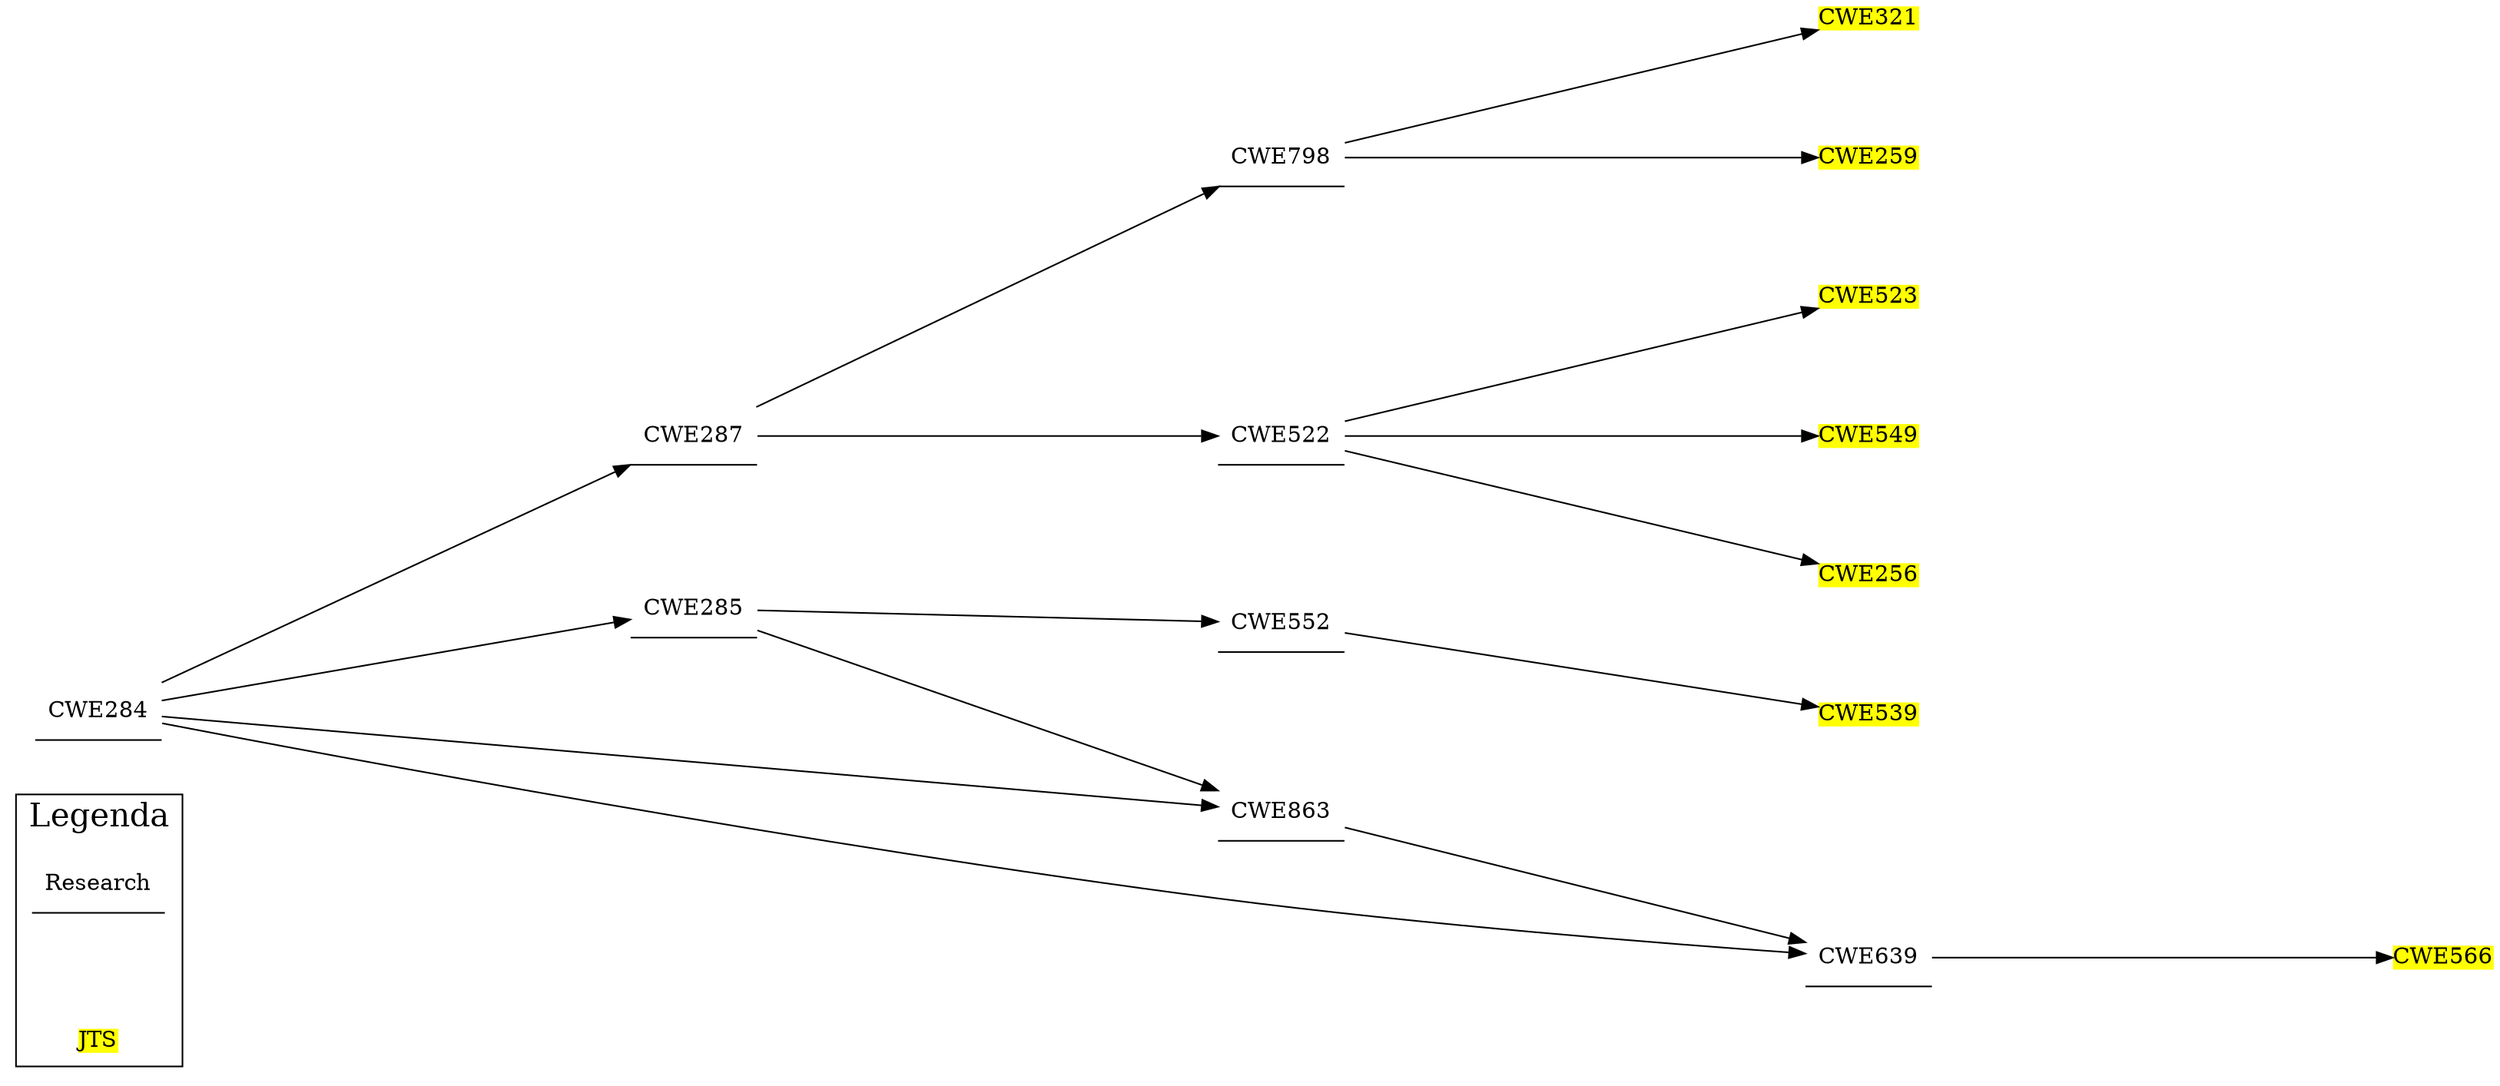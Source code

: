 digraph "Family Tree" {
	graph [nodesep=1 rankdir=LR ranksep=4 splines=true]
	subgraph clusterA {
		node [shape=plaintext]
		label=Legenda
		fontsize=20
		Research [label=Research color=black fillcolor=white shape=underline style=filled]
		JTS [label=JTS color=black fillcolor=yellow shape=plain style=filled]
	}
	CWE284 [label=CWE284 color=black fillcolor=white shape=underline style=filled]
	CWE639 [label=CWE639 color=black fillcolor=white shape=underline style=filled]
	CWE287 [label=CWE287 color=black fillcolor=white shape=underline style=filled]
	CWE285 [label=CWE285 color=black fillcolor=white shape=underline style=filled]
	CWE863 [label=CWE863 color=black fillcolor=white shape=underline style=filled]
	CWE566 [label=CWE566 color=black fillcolor=yellow shape=plain style=filled]
	CWE522 [label=CWE522 color=black fillcolor=white shape=underline style=filled]
	CWE798 [label=CWE798 color=black fillcolor=white shape=underline style=filled]
	CWE552 [label=CWE552 color=black fillcolor=white shape=underline style=filled]
	CWE256 [label=CWE256 color=black fillcolor=yellow shape=plain style=filled]
	CWE523 [label=CWE523 color=black fillcolor=yellow shape=plain style=filled]
	CWE549 [label=CWE549 color=black fillcolor=yellow shape=plain style=filled]
	CWE259 [label=CWE259 color=black fillcolor=yellow shape=plain style=filled]
	CWE321 [label=CWE321 color=black fillcolor=yellow shape=plain style=filled]
	CWE539 [label=CWE539 color=black fillcolor=yellow shape=plain style=filled]
	CWE284 -> CWE639
	CWE284 -> CWE287
	CWE284 -> CWE285
	CWE284 -> CWE863
	CWE639 -> CWE566
	CWE287 -> CWE522
	CWE287 -> CWE798
	CWE285 -> CWE552
	CWE285 -> CWE863
	CWE863 -> CWE639
	CWE522 -> CWE256
	CWE522 -> CWE523
	CWE522 -> CWE549
	CWE798 -> CWE259
	CWE798 -> CWE321
	CWE552 -> CWE539
}
